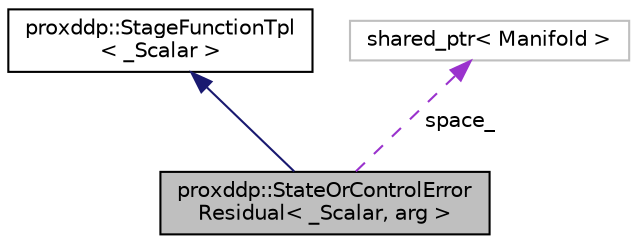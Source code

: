 digraph "proxddp::StateOrControlErrorResidual&lt; _Scalar, arg &gt;"
{
 // LATEX_PDF_SIZE
  bgcolor="transparent";
  edge [fontname="Helvetica",fontsize="10",labelfontname="Helvetica",labelfontsize="10"];
  node [fontname="Helvetica",fontsize="10",shape=record];
  Node1 [label="proxddp::StateOrControlError\lResidual\< _Scalar, arg \>",height=0.2,width=0.4,color="black", fillcolor="grey75", style="filled", fontcolor="black",tooltip="Residual ."];
  Node2 -> Node1 [dir="back",color="midnightblue",fontsize="10",style="solid",fontname="Helvetica"];
  Node2 [label="proxddp::StageFunctionTpl\l\< _Scalar \>",height=0.2,width=0.4,color="black",URL="$structproxddp_1_1StageFunctionTpl.html",tooltip="Class representing ternary functions ."];
  Node3 -> Node1 [dir="back",color="darkorchid3",fontsize="10",style="dashed",label=" space_" ,fontname="Helvetica"];
  Node3 [label="shared_ptr\< Manifold \>",height=0.2,width=0.4,color="grey75",tooltip=" "];
}
